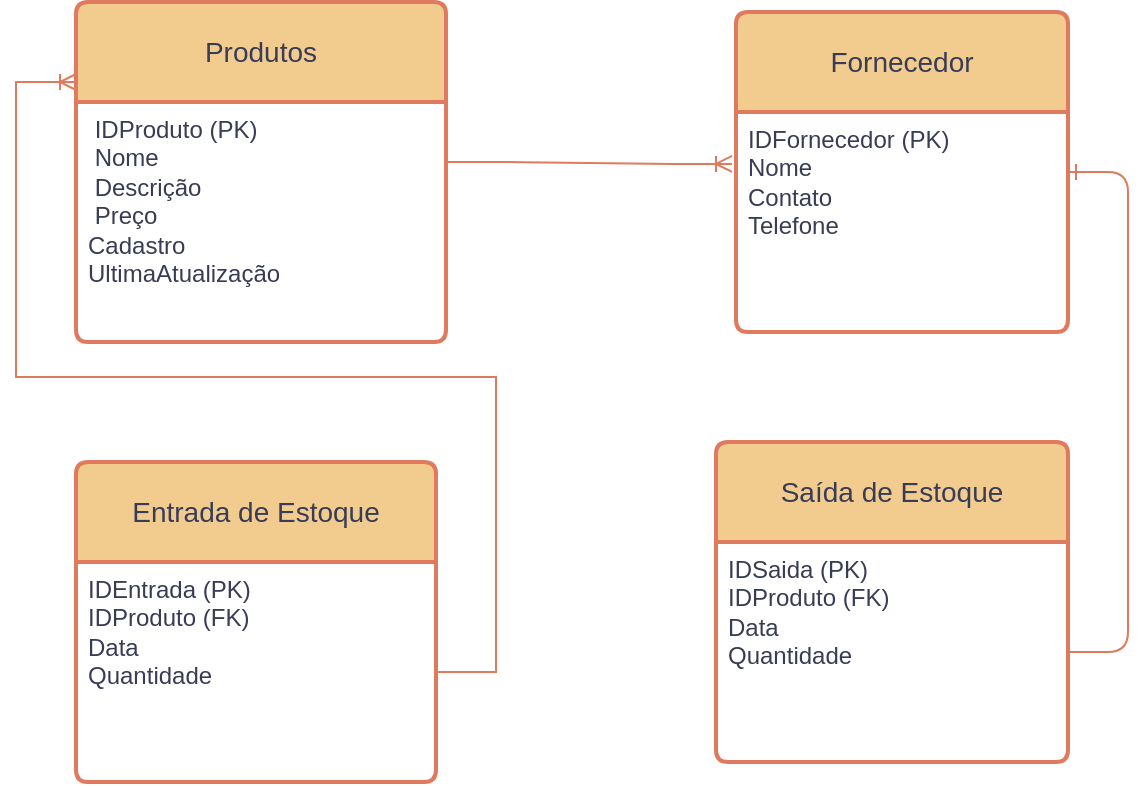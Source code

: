 <mxfile version="23.1.5" type="github">
  <diagram name="Página-1" id="th9NVCXLfCJGZFp-GJsM">
    <mxGraphModel dx="880" dy="468" grid="1" gridSize="10" guides="1" tooltips="1" connect="1" arrows="1" fold="1" page="1" pageScale="1" pageWidth="827" pageHeight="1169" math="0" shadow="0">
      <root>
        <mxCell id="0" />
        <mxCell id="1" parent="0" />
        <mxCell id="PB3bku5bBu4MMij3hflq-1" value="Fornecedor" style="swimlane;childLayout=stackLayout;horizontal=1;startSize=50;horizontalStack=0;rounded=1;fontSize=14;fontStyle=0;strokeWidth=2;resizeParent=0;resizeLast=1;shadow=0;dashed=0;align=center;arcSize=4;whiteSpace=wrap;html=1;labelBackgroundColor=none;fillColor=#F2CC8F;strokeColor=#E07A5F;fontColor=#393C56;" vertex="1" parent="1">
          <mxGeometry x="440" y="165" width="166" height="160" as="geometry" />
        </mxCell>
        <mxCell id="PB3bku5bBu4MMij3hflq-2" value="IDFornecedor (PK)&lt;br&gt;Nome&lt;br&gt;Contato&lt;br&gt;Telefone" style="align=left;strokeColor=none;fillColor=none;spacingLeft=4;fontSize=12;verticalAlign=top;resizable=0;rotatable=0;part=1;html=1;labelBackgroundColor=none;fontColor=#393C56;rounded=1;" vertex="1" parent="PB3bku5bBu4MMij3hflq-1">
          <mxGeometry y="50" width="166" height="110" as="geometry" />
        </mxCell>
        <mxCell id="PB3bku5bBu4MMij3hflq-3" value="Produtos" style="swimlane;childLayout=stackLayout;horizontal=1;startSize=50;horizontalStack=0;rounded=1;fontSize=14;fontStyle=0;strokeWidth=2;resizeParent=0;resizeLast=1;shadow=0;dashed=0;align=center;arcSize=4;whiteSpace=wrap;html=1;labelBackgroundColor=none;fillColor=#F2CC8F;strokeColor=#E07A5F;fontColor=#393C56;" vertex="1" parent="1">
          <mxGeometry x="110" y="160" width="185" height="170" as="geometry" />
        </mxCell>
        <mxCell id="PB3bku5bBu4MMij3hflq-4" value="&amp;nbsp;IDProduto (PK)&lt;br&gt;&amp;nbsp;Nome&lt;br&gt;&amp;nbsp;Descrição&lt;br&gt;&amp;nbsp;Preço&lt;br&gt;Cadastro&lt;br&gt;UltimaAtualização" style="align=left;strokeColor=none;fillColor=none;spacingLeft=4;fontSize=12;verticalAlign=top;resizable=0;rotatable=0;part=1;html=1;labelBackgroundColor=none;fontColor=#393C56;rounded=1;" vertex="1" parent="PB3bku5bBu4MMij3hflq-3">
          <mxGeometry y="50" width="185" height="120" as="geometry" />
        </mxCell>
        <mxCell id="PB3bku5bBu4MMij3hflq-6" value="Entrada de Estoque" style="swimlane;childLayout=stackLayout;horizontal=1;startSize=50;horizontalStack=0;rounded=1;fontSize=14;fontStyle=0;strokeWidth=2;resizeParent=0;resizeLast=1;shadow=0;dashed=0;align=center;arcSize=4;whiteSpace=wrap;html=1;labelBackgroundColor=none;fillColor=#F2CC8F;strokeColor=#E07A5F;fontColor=#393C56;" vertex="1" parent="1">
          <mxGeometry x="110" y="390" width="180" height="160" as="geometry" />
        </mxCell>
        <mxCell id="PB3bku5bBu4MMij3hflq-7" value="IDEntrada (PK)&lt;br&gt;IDProduto (FK)&lt;br&gt;Data&lt;br&gt;Quantidade" style="align=left;strokeColor=none;fillColor=none;spacingLeft=4;fontSize=12;verticalAlign=top;resizable=0;rotatable=0;part=1;html=1;labelBackgroundColor=none;fontColor=#393C56;rounded=1;" vertex="1" parent="PB3bku5bBu4MMij3hflq-6">
          <mxGeometry y="50" width="180" height="110" as="geometry" />
        </mxCell>
        <mxCell id="PB3bku5bBu4MMij3hflq-8" value="Saída de Estoque" style="swimlane;childLayout=stackLayout;horizontal=1;startSize=50;horizontalStack=0;rounded=1;fontSize=14;fontStyle=0;strokeWidth=2;resizeParent=0;resizeLast=1;shadow=0;dashed=0;align=center;arcSize=4;whiteSpace=wrap;html=1;labelBackgroundColor=none;fillColor=#F2CC8F;strokeColor=#E07A5F;fontColor=#393C56;" vertex="1" parent="1">
          <mxGeometry x="430" y="380" width="176" height="160" as="geometry" />
        </mxCell>
        <mxCell id="PB3bku5bBu4MMij3hflq-9" value="IDSaida (PK)&lt;br&gt;IDProduto (FK)&lt;br&gt;Data&lt;br&gt;Quantidade" style="align=left;strokeColor=none;fillColor=none;spacingLeft=4;fontSize=12;verticalAlign=top;resizable=0;rotatable=0;part=1;html=1;labelBackgroundColor=none;fontColor=#393C56;rounded=1;" vertex="1" parent="PB3bku5bBu4MMij3hflq-8">
          <mxGeometry y="50" width="176" height="110" as="geometry" />
        </mxCell>
        <mxCell id="PB3bku5bBu4MMij3hflq-10" value="" style="edgeStyle=entityRelationEdgeStyle;fontSize=12;html=1;endArrow=ERoneToMany;rounded=1;entryX=-0.006;entryY=0.1;entryDx=0;entryDy=0;entryPerimeter=0;labelBackgroundColor=none;strokeColor=#E07A5F;fontColor=default;exitX=1;exitY=0.118;exitDx=0;exitDy=0;exitPerimeter=0;" edge="1" parent="1">
          <mxGeometry width="100" height="100" relative="1" as="geometry">
            <mxPoint x="294" y="240.0" as="sourcePoint" />
            <mxPoint x="438.004" y="240.94" as="targetPoint" />
            <Array as="points">
              <mxPoint x="269" y="339.94" />
              <mxPoint x="259" y="359.94" />
            </Array>
          </mxGeometry>
        </mxCell>
        <mxCell id="PB3bku5bBu4MMij3hflq-15" value="" style="edgeStyle=entityRelationEdgeStyle;fontSize=12;html=1;endArrow=ERone;endFill=1;rounded=1;labelBackgroundColor=none;strokeColor=#E07A5F;fontColor=default;exitX=1;exitY=0.5;exitDx=0;exitDy=0;" edge="1" parent="1" source="PB3bku5bBu4MMij3hflq-9" target="PB3bku5bBu4MMij3hflq-1">
          <mxGeometry width="100" height="100" relative="1" as="geometry">
            <mxPoint x="610.064" y="451.01" as="sourcePoint" />
            <mxPoint x="650" y="210" as="targetPoint" />
            <Array as="points">
              <mxPoint x="620" y="490" />
              <mxPoint x="686" y="426" />
              <mxPoint x="737" y="188" />
              <mxPoint x="606" y="280" />
              <mxPoint x="747" y="228" />
            </Array>
          </mxGeometry>
        </mxCell>
        <mxCell id="PB3bku5bBu4MMij3hflq-16" value="" style="edgeStyle=entityRelationEdgeStyle;fontSize=12;html=1;endArrow=ERoneToMany;rounded=0;strokeColor=#E07A5F;fontColor=#393C56;fillColor=#F2CC8F;" edge="1" parent="1" source="PB3bku5bBu4MMij3hflq-7">
          <mxGeometry width="100" height="100" relative="1" as="geometry">
            <mxPoint x="10" y="300" as="sourcePoint" />
            <mxPoint x="110" y="200" as="targetPoint" />
          </mxGeometry>
        </mxCell>
      </root>
    </mxGraphModel>
  </diagram>
</mxfile>

